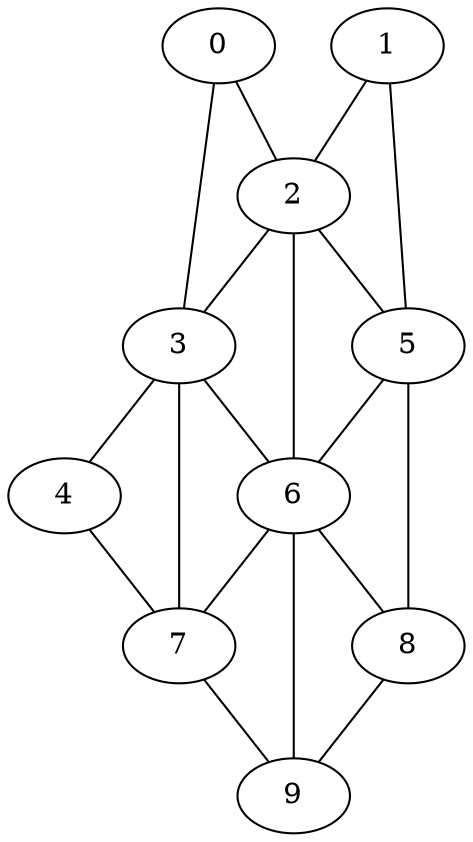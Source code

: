 graph G {
0[v_in_cycle=0];
1[v_in_cycle=1];
2[v_in_cycle=1];
3[v_in_cycle=1];
4[v_in_cycle=1];
5[v_in_cycle=1];
6[v_in_cycle=1];
7[v_in_cycle=1];
8[v_in_cycle=1];
9[v_in_cycle=1];


0--2[e_in_cycle=0];
0--3[e_in_cycle=0];
1--2[e_in_cycle=1];
1--5[e_in_cycle=1];
2--3[e_in_cycle=0];
2--5[e_in_cycle=0];
2--6[e_in_cycle=1];
3--4[e_in_cycle=1];
3--6[e_in_cycle=1];
3--7[e_in_cycle=0];
4--7[e_in_cycle=1];
5--6[e_in_cycle=0];
5--8[e_in_cycle=1];
6--7[e_in_cycle=0];
6--8[e_in_cycle=0];
6--9[e_in_cycle=0];
7--9[e_in_cycle=1];
8--9[e_in_cycle=1];
}
